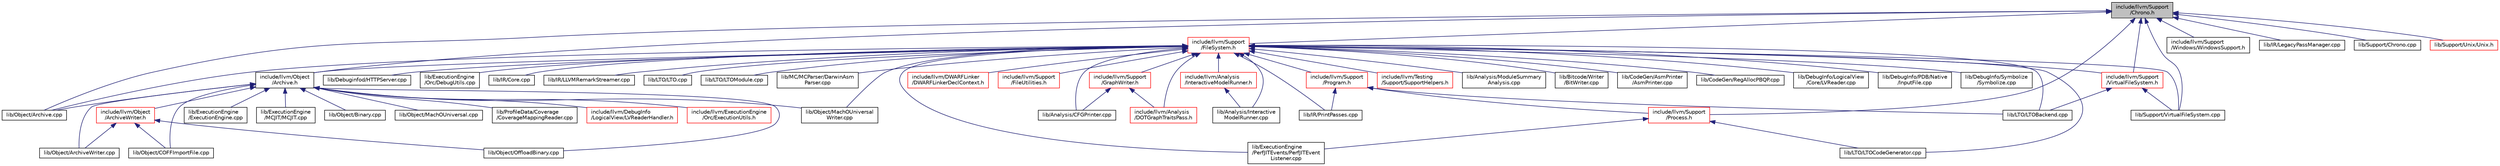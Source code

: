 digraph "include/llvm/Support/Chrono.h"
{
 // LATEX_PDF_SIZE
  bgcolor="transparent";
  edge [fontname="Helvetica",fontsize="10",labelfontname="Helvetica",labelfontsize="10"];
  node [fontname="Helvetica",fontsize="10",shape=record];
  Node1 [label="include/llvm/Support\l/Chrono.h",height=0.2,width=0.4,color="black", fillcolor="grey75", style="filled", fontcolor="black",tooltip=" "];
  Node1 -> Node2 [dir="back",color="midnightblue",fontsize="10",style="solid",fontname="Helvetica"];
  Node2 [label="include/llvm/Object\l/Archive.h",height=0.2,width=0.4,color="black",URL="$include_2llvm_2Object_2Archive_8h.html",tooltip=" "];
  Node2 -> Node3 [dir="back",color="midnightblue",fontsize="10",style="solid",fontname="Helvetica"];
  Node3 [label="include/llvm/DebugInfo\l/LogicalView/LVReaderHandler.h",height=0.2,width=0.4,color="red",URL="$LVReaderHandler_8h.html",tooltip=" "];
  Node2 -> Node5 [dir="back",color="midnightblue",fontsize="10",style="solid",fontname="Helvetica"];
  Node5 [label="include/llvm/ExecutionEngine\l/Orc/ExecutionUtils.h",height=0.2,width=0.4,color="red",URL="$ExecutionUtils_8h.html",tooltip=" "];
  Node2 -> Node18 [dir="back",color="midnightblue",fontsize="10",style="solid",fontname="Helvetica"];
  Node18 [label="include/llvm/Object\l/ArchiveWriter.h",height=0.2,width=0.4,color="red",URL="$ArchiveWriter_8h.html",tooltip=" "];
  Node18 -> Node22 [dir="back",color="midnightblue",fontsize="10",style="solid",fontname="Helvetica"];
  Node22 [label="lib/Object/ArchiveWriter.cpp",height=0.2,width=0.4,color="black",URL="$ArchiveWriter_8cpp.html",tooltip=" "];
  Node18 -> Node23 [dir="back",color="midnightblue",fontsize="10",style="solid",fontname="Helvetica"];
  Node23 [label="lib/Object/COFFImportFile.cpp",height=0.2,width=0.4,color="black",URL="$COFFImportFile_8cpp.html",tooltip=" "];
  Node18 -> Node24 [dir="back",color="midnightblue",fontsize="10",style="solid",fontname="Helvetica"];
  Node24 [label="lib/Object/OffloadBinary.cpp",height=0.2,width=0.4,color="black",URL="$OffloadBinary_8cpp.html",tooltip=" "];
  Node2 -> Node26 [dir="back",color="midnightblue",fontsize="10",style="solid",fontname="Helvetica"];
  Node26 [label="lib/ExecutionEngine\l/ExecutionEngine.cpp",height=0.2,width=0.4,color="black",URL="$ExecutionEngine_8cpp.html",tooltip=" "];
  Node2 -> Node27 [dir="back",color="midnightblue",fontsize="10",style="solid",fontname="Helvetica"];
  Node27 [label="lib/ExecutionEngine\l/MCJIT/MCJIT.cpp",height=0.2,width=0.4,color="black",URL="$MCJIT_8cpp.html",tooltip=" "];
  Node2 -> Node28 [dir="back",color="midnightblue",fontsize="10",style="solid",fontname="Helvetica"];
  Node28 [label="lib/Object/Archive.cpp",height=0.2,width=0.4,color="black",URL="$Object_2Archive_8cpp.html",tooltip=" "];
  Node2 -> Node22 [dir="back",color="midnightblue",fontsize="10",style="solid",fontname="Helvetica"];
  Node2 -> Node29 [dir="back",color="midnightblue",fontsize="10",style="solid",fontname="Helvetica"];
  Node29 [label="lib/Object/Binary.cpp",height=0.2,width=0.4,color="black",URL="$Binary_8cpp.html",tooltip=" "];
  Node2 -> Node23 [dir="back",color="midnightblue",fontsize="10",style="solid",fontname="Helvetica"];
  Node2 -> Node30 [dir="back",color="midnightblue",fontsize="10",style="solid",fontname="Helvetica"];
  Node30 [label="lib/Object/MachOUniversal.cpp",height=0.2,width=0.4,color="black",URL="$MachOUniversal_8cpp.html",tooltip=" "];
  Node2 -> Node31 [dir="back",color="midnightblue",fontsize="10",style="solid",fontname="Helvetica"];
  Node31 [label="lib/Object/MachOUniversal\lWriter.cpp",height=0.2,width=0.4,color="black",URL="$MachOUniversalWriter_8cpp.html",tooltip=" "];
  Node2 -> Node24 [dir="back",color="midnightblue",fontsize="10",style="solid",fontname="Helvetica"];
  Node2 -> Node32 [dir="back",color="midnightblue",fontsize="10",style="solid",fontname="Helvetica"];
  Node32 [label="lib/ProfileData/Coverage\l/CoverageMappingReader.cpp",height=0.2,width=0.4,color="black",URL="$CoverageMappingReader_8cpp.html",tooltip=" "];
  Node1 -> Node33 [dir="back",color="midnightblue",fontsize="10",style="solid",fontname="Helvetica"];
  Node33 [label="include/llvm/Support\l/FileSystem.h",height=0.2,width=0.4,color="red",URL="$FileSystem_8h.html",tooltip=" "];
  Node33 -> Node34 [dir="back",color="midnightblue",fontsize="10",style="solid",fontname="Helvetica"];
  Node34 [label="include/llvm/Analysis\l/DOTGraphTraitsPass.h",height=0.2,width=0.4,color="red",URL="$DOTGraphTraitsPass_8h.html",tooltip=" "];
  Node33 -> Node42 [dir="back",color="midnightblue",fontsize="10",style="solid",fontname="Helvetica"];
  Node42 [label="include/llvm/Analysis\l/InteractiveModelRunner.h",height=0.2,width=0.4,color="red",URL="$InteractiveModelRunner_8h.html",tooltip=" "];
  Node42 -> Node43 [dir="back",color="midnightblue",fontsize="10",style="solid",fontname="Helvetica"];
  Node43 [label="lib/Analysis/Interactive\lModelRunner.cpp",height=0.2,width=0.4,color="black",URL="$InteractiveModelRunner_8cpp.html",tooltip=" "];
  Node33 -> Node47 [dir="back",color="midnightblue",fontsize="10",style="solid",fontname="Helvetica"];
  Node47 [label="include/llvm/DWARFLinker\l/DWARFLinkerDeclContext.h",height=0.2,width=0.4,color="red",URL="$DWARFLinkerDeclContext_8h.html",tooltip=" "];
  Node33 -> Node2 [dir="back",color="midnightblue",fontsize="10",style="solid",fontname="Helvetica"];
  Node33 -> Node51 [dir="back",color="midnightblue",fontsize="10",style="solid",fontname="Helvetica"];
  Node51 [label="include/llvm/Support\l/FileUtilities.h",height=0.2,width=0.4,color="red",URL="$FileUtilities_8h.html",tooltip=" "];
  Node33 -> Node57 [dir="back",color="midnightblue",fontsize="10",style="solid",fontname="Helvetica"];
  Node57 [label="include/llvm/Support\l/GraphWriter.h",height=0.2,width=0.4,color="red",URL="$GraphWriter_8h.html",tooltip=" "];
  Node57 -> Node34 [dir="back",color="midnightblue",fontsize="10",style="solid",fontname="Helvetica"];
  Node57 -> Node60 [dir="back",color="midnightblue",fontsize="10",style="solid",fontname="Helvetica"];
  Node60 [label="lib/Analysis/CFGPrinter.cpp",height=0.2,width=0.4,color="black",URL="$CFGPrinter_8cpp.html",tooltip=" "];
  Node33 -> Node79 [dir="back",color="midnightblue",fontsize="10",style="solid",fontname="Helvetica"];
  Node79 [label="include/llvm/Support\l/Program.h",height=0.2,width=0.4,color="red",URL="$Program_8h.html",tooltip=" "];
  Node79 -> Node81 [dir="back",color="midnightblue",fontsize="10",style="solid",fontname="Helvetica"];
  Node81 [label="include/llvm/Support\l/Process.h",height=0.2,width=0.4,color="red",URL="$Process_8h.html",tooltip=" "];
  Node81 -> Node99 [dir="back",color="midnightblue",fontsize="10",style="solid",fontname="Helvetica"];
  Node99 [label="lib/ExecutionEngine\l/PerfJITEvents/PerfJITEvent\lListener.cpp",height=0.2,width=0.4,color="black",URL="$PerfJITEventListener_8cpp.html",tooltip=" "];
  Node81 -> Node101 [dir="back",color="midnightblue",fontsize="10",style="solid",fontname="Helvetica"];
  Node101 [label="lib/LTO/LTOCodeGenerator.cpp",height=0.2,width=0.4,color="black",URL="$LTOCodeGenerator_8cpp.html",tooltip=" "];
  Node79 -> Node118 [dir="back",color="midnightblue",fontsize="10",style="solid",fontname="Helvetica"];
  Node118 [label="lib/IR/PrintPasses.cpp",height=0.2,width=0.4,color="black",URL="$PrintPasses_8cpp.html",tooltip=" "];
  Node79 -> Node119 [dir="back",color="midnightblue",fontsize="10",style="solid",fontname="Helvetica"];
  Node119 [label="lib/LTO/LTOBackend.cpp",height=0.2,width=0.4,color="black",URL="$LTOBackend_8cpp.html",tooltip=" "];
  Node33 -> Node122 [dir="back",color="midnightblue",fontsize="10",style="solid",fontname="Helvetica"];
  Node122 [label="include/llvm/Support\l/VirtualFileSystem.h",height=0.2,width=0.4,color="red",URL="$VirtualFileSystem_8h.html",tooltip=" "];
  Node122 -> Node119 [dir="back",color="midnightblue",fontsize="10",style="solid",fontname="Helvetica"];
  Node122 -> Node135 [dir="back",color="midnightblue",fontsize="10",style="solid",fontname="Helvetica"];
  Node135 [label="lib/Support/VirtualFileSystem.cpp",height=0.2,width=0.4,color="black",URL="$VirtualFileSystem_8cpp.html",tooltip=" "];
  Node33 -> Node140 [dir="back",color="midnightblue",fontsize="10",style="solid",fontname="Helvetica"];
  Node140 [label="include/llvm/Testing\l/Support/SupportHelpers.h",height=0.2,width=0.4,color="red",URL="$SupportHelpers_8h.html",tooltip=" "];
  Node33 -> Node60 [dir="back",color="midnightblue",fontsize="10",style="solid",fontname="Helvetica"];
  Node33 -> Node43 [dir="back",color="midnightblue",fontsize="10",style="solid",fontname="Helvetica"];
  Node33 -> Node144 [dir="back",color="midnightblue",fontsize="10",style="solid",fontname="Helvetica"];
  Node144 [label="lib/Analysis/ModuleSummary\lAnalysis.cpp",height=0.2,width=0.4,color="black",URL="$ModuleSummaryAnalysis_8cpp.html",tooltip=" "];
  Node33 -> Node145 [dir="back",color="midnightblue",fontsize="10",style="solid",fontname="Helvetica"];
  Node145 [label="lib/Bitcode/Writer\l/BitWriter.cpp",height=0.2,width=0.4,color="black",URL="$BitWriter_8cpp.html",tooltip=" "];
  Node33 -> Node146 [dir="back",color="midnightblue",fontsize="10",style="solid",fontname="Helvetica"];
  Node146 [label="lib/CodeGen/AsmPrinter\l/AsmPrinter.cpp",height=0.2,width=0.4,color="black",URL="$AsmPrinter_8cpp.html",tooltip=" "];
  Node33 -> Node147 [dir="back",color="midnightblue",fontsize="10",style="solid",fontname="Helvetica"];
  Node147 [label="lib/CodeGen/RegAllocPBQP.cpp",height=0.2,width=0.4,color="black",URL="$RegAllocPBQP_8cpp.html",tooltip=" "];
  Node33 -> Node148 [dir="back",color="midnightblue",fontsize="10",style="solid",fontname="Helvetica"];
  Node148 [label="lib/DebugInfo/LogicalView\l/Core/LVReader.cpp",height=0.2,width=0.4,color="black",URL="$LVReader_8cpp.html",tooltip=" "];
  Node33 -> Node149 [dir="back",color="midnightblue",fontsize="10",style="solid",fontname="Helvetica"];
  Node149 [label="lib/DebugInfo/PDB/Native\l/InputFile.cpp",height=0.2,width=0.4,color="black",URL="$InputFile_8cpp.html",tooltip=" "];
  Node33 -> Node150 [dir="back",color="midnightblue",fontsize="10",style="solid",fontname="Helvetica"];
  Node150 [label="lib/DebugInfo/Symbolize\l/Symbolize.cpp",height=0.2,width=0.4,color="black",URL="$Symbolize_8cpp.html",tooltip=" "];
  Node33 -> Node151 [dir="back",color="midnightblue",fontsize="10",style="solid",fontname="Helvetica"];
  Node151 [label="lib/Debuginfod/HTTPServer.cpp",height=0.2,width=0.4,color="black",URL="$HTTPServer_8cpp.html",tooltip=" "];
  Node33 -> Node152 [dir="back",color="midnightblue",fontsize="10",style="solid",fontname="Helvetica"];
  Node152 [label="lib/ExecutionEngine\l/Orc/DebugUtils.cpp",height=0.2,width=0.4,color="black",URL="$DebugUtils_8cpp.html",tooltip=" "];
  Node33 -> Node99 [dir="back",color="midnightblue",fontsize="10",style="solid",fontname="Helvetica"];
  Node33 -> Node153 [dir="back",color="midnightblue",fontsize="10",style="solid",fontname="Helvetica"];
  Node153 [label="lib/IR/Core.cpp",height=0.2,width=0.4,color="black",URL="$IR_2Core_8cpp.html",tooltip=" "];
  Node33 -> Node154 [dir="back",color="midnightblue",fontsize="10",style="solid",fontname="Helvetica"];
  Node154 [label="lib/IR/LLVMRemarkStreamer.cpp",height=0.2,width=0.4,color="black",URL="$LLVMRemarkStreamer_8cpp.html",tooltip=" "];
  Node33 -> Node118 [dir="back",color="midnightblue",fontsize="10",style="solid",fontname="Helvetica"];
  Node33 -> Node155 [dir="back",color="midnightblue",fontsize="10",style="solid",fontname="Helvetica"];
  Node155 [label="lib/LTO/LTO.cpp",height=0.2,width=0.4,color="black",URL="$LTO_8cpp.html",tooltip=" "];
  Node33 -> Node119 [dir="back",color="midnightblue",fontsize="10",style="solid",fontname="Helvetica"];
  Node33 -> Node101 [dir="back",color="midnightblue",fontsize="10",style="solid",fontname="Helvetica"];
  Node33 -> Node156 [dir="back",color="midnightblue",fontsize="10",style="solid",fontname="Helvetica"];
  Node156 [label="lib/LTO/LTOModule.cpp",height=0.2,width=0.4,color="black",URL="$LTOModule_8cpp.html",tooltip=" "];
  Node33 -> Node157 [dir="back",color="midnightblue",fontsize="10",style="solid",fontname="Helvetica"];
  Node157 [label="lib/MC/MCParser/DarwinAsm\lParser.cpp",height=0.2,width=0.4,color="black",URL="$DarwinAsmParser_8cpp.html",tooltip=" "];
  Node33 -> Node28 [dir="back",color="midnightblue",fontsize="10",style="solid",fontname="Helvetica"];
  Node33 -> Node31 [dir="back",color="midnightblue",fontsize="10",style="solid",fontname="Helvetica"];
  Node33 -> Node135 [dir="back",color="midnightblue",fontsize="10",style="solid",fontname="Helvetica"];
  Node1 -> Node81 [dir="back",color="midnightblue",fontsize="10",style="solid",fontname="Helvetica"];
  Node1 -> Node122 [dir="back",color="midnightblue",fontsize="10",style="solid",fontname="Helvetica"];
  Node1 -> Node181 [dir="back",color="midnightblue",fontsize="10",style="solid",fontname="Helvetica"];
  Node181 [label="include/llvm/Support\l/Windows/WindowsSupport.h",height=0.2,width=0.4,color="black",URL="$WindowsSupport_8h.html",tooltip=" "];
  Node1 -> Node182 [dir="back",color="midnightblue",fontsize="10",style="solid",fontname="Helvetica"];
  Node182 [label="lib/IR/LegacyPassManager.cpp",height=0.2,width=0.4,color="black",URL="$LegacyPassManager_8cpp.html",tooltip=" "];
  Node1 -> Node28 [dir="back",color="midnightblue",fontsize="10",style="solid",fontname="Helvetica"];
  Node1 -> Node183 [dir="back",color="midnightblue",fontsize="10",style="solid",fontname="Helvetica"];
  Node183 [label="lib/Support/Chrono.cpp",height=0.2,width=0.4,color="black",URL="$Chrono_8cpp.html",tooltip=" "];
  Node1 -> Node184 [dir="back",color="midnightblue",fontsize="10",style="solid",fontname="Helvetica"];
  Node184 [label="lib/Support/Unix/Unix.h",height=0.2,width=0.4,color="red",URL="$Unix_8h.html",tooltip=" "];
  Node1 -> Node135 [dir="back",color="midnightblue",fontsize="10",style="solid",fontname="Helvetica"];
}
